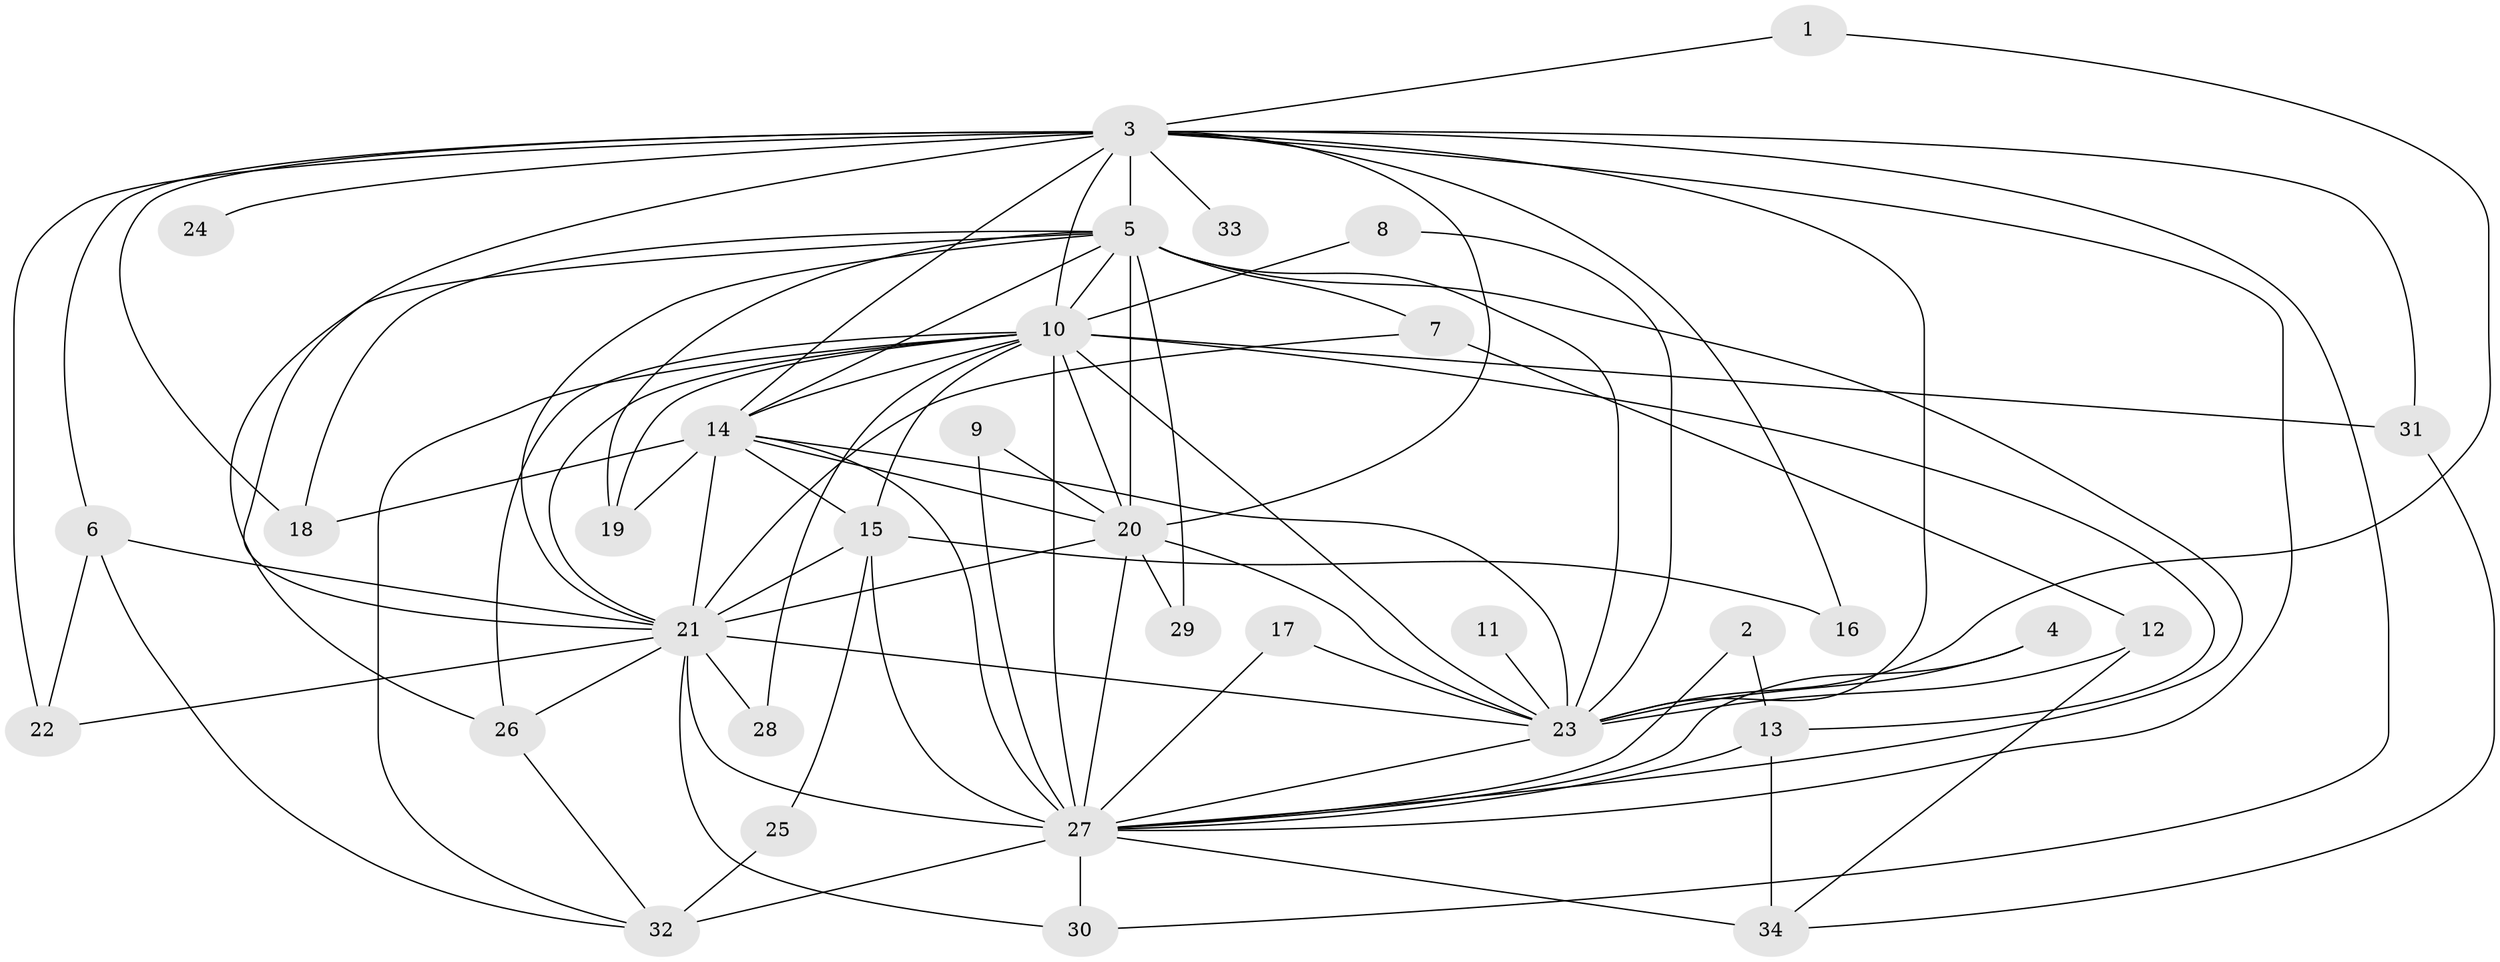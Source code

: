 // original degree distribution, {20: 0.029850746268656716, 19: 0.029850746268656716, 18: 0.014925373134328358, 21: 0.014925373134328358, 14: 0.014925373134328358, 17: 0.014925373134328358, 13: 0.029850746268656716, 2: 0.5970149253731343, 3: 0.14925373134328357, 6: 0.029850746268656716, 5: 0.029850746268656716, 4: 0.04477611940298507}
// Generated by graph-tools (version 1.1) at 2025/36/03/04/25 23:36:26]
// undirected, 34 vertices, 88 edges
graph export_dot {
  node [color=gray90,style=filled];
  1;
  2;
  3;
  4;
  5;
  6;
  7;
  8;
  9;
  10;
  11;
  12;
  13;
  14;
  15;
  16;
  17;
  18;
  19;
  20;
  21;
  22;
  23;
  24;
  25;
  26;
  27;
  28;
  29;
  30;
  31;
  32;
  33;
  34;
  1 -- 3 [weight=1.0];
  1 -- 23 [weight=1.0];
  2 -- 13 [weight=1.0];
  2 -- 27 [weight=2.0];
  3 -- 5 [weight=2.0];
  3 -- 6 [weight=1.0];
  3 -- 10 [weight=1.0];
  3 -- 14 [weight=2.0];
  3 -- 16 [weight=1.0];
  3 -- 18 [weight=1.0];
  3 -- 20 [weight=1.0];
  3 -- 21 [weight=1.0];
  3 -- 22 [weight=1.0];
  3 -- 23 [weight=1.0];
  3 -- 24 [weight=1.0];
  3 -- 27 [weight=2.0];
  3 -- 30 [weight=1.0];
  3 -- 31 [weight=1.0];
  3 -- 33 [weight=1.0];
  4 -- 23 [weight=1.0];
  4 -- 27 [weight=1.0];
  5 -- 7 [weight=2.0];
  5 -- 10 [weight=1.0];
  5 -- 14 [weight=3.0];
  5 -- 18 [weight=1.0];
  5 -- 19 [weight=1.0];
  5 -- 20 [weight=1.0];
  5 -- 21 [weight=2.0];
  5 -- 23 [weight=2.0];
  5 -- 26 [weight=1.0];
  5 -- 27 [weight=2.0];
  5 -- 29 [weight=1.0];
  6 -- 21 [weight=1.0];
  6 -- 22 [weight=1.0];
  6 -- 32 [weight=1.0];
  7 -- 12 [weight=1.0];
  7 -- 21 [weight=1.0];
  8 -- 10 [weight=1.0];
  8 -- 23 [weight=1.0];
  9 -- 20 [weight=1.0];
  9 -- 27 [weight=1.0];
  10 -- 13 [weight=1.0];
  10 -- 14 [weight=2.0];
  10 -- 15 [weight=1.0];
  10 -- 19 [weight=2.0];
  10 -- 20 [weight=1.0];
  10 -- 21 [weight=1.0];
  10 -- 23 [weight=1.0];
  10 -- 26 [weight=1.0];
  10 -- 27 [weight=4.0];
  10 -- 28 [weight=1.0];
  10 -- 31 [weight=1.0];
  10 -- 32 [weight=1.0];
  11 -- 23 [weight=1.0];
  12 -- 23 [weight=1.0];
  12 -- 34 [weight=1.0];
  13 -- 27 [weight=1.0];
  13 -- 34 [weight=1.0];
  14 -- 15 [weight=1.0];
  14 -- 18 [weight=1.0];
  14 -- 19 [weight=1.0];
  14 -- 20 [weight=3.0];
  14 -- 21 [weight=2.0];
  14 -- 23 [weight=3.0];
  14 -- 27 [weight=4.0];
  15 -- 16 [weight=1.0];
  15 -- 21 [weight=1.0];
  15 -- 25 [weight=1.0];
  15 -- 27 [weight=1.0];
  17 -- 23 [weight=1.0];
  17 -- 27 [weight=1.0];
  20 -- 21 [weight=2.0];
  20 -- 23 [weight=1.0];
  20 -- 27 [weight=2.0];
  20 -- 29 [weight=2.0];
  21 -- 22 [weight=1.0];
  21 -- 23 [weight=1.0];
  21 -- 26 [weight=1.0];
  21 -- 27 [weight=3.0];
  21 -- 28 [weight=1.0];
  21 -- 30 [weight=1.0];
  23 -- 27 [weight=2.0];
  25 -- 32 [weight=1.0];
  26 -- 32 [weight=1.0];
  27 -- 30 [weight=1.0];
  27 -- 32 [weight=2.0];
  27 -- 34 [weight=2.0];
  31 -- 34 [weight=1.0];
}
